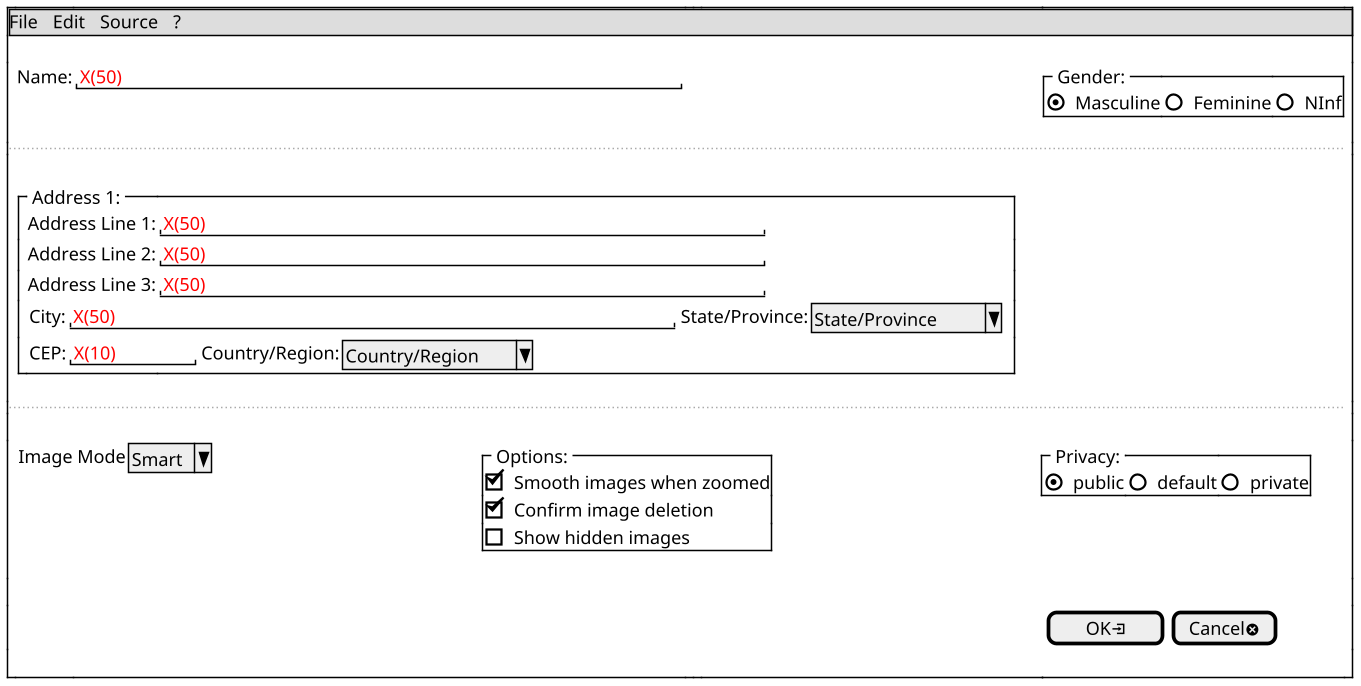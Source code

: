 @startsalt

!$menu = 0
!$addresstype = 3
!$addreslayout = 2

!procedure Menu()
    !if ($menu == 1)
        {* File | Edit | Source | ? 
        File | New | Open File | - | Close | Close All | - | Exit}
    !elseif ($menu == 2)
        {* File | Edit | Source | ?
        Edit | Copy | Paste | - | Delete}
    !elseif ($menu == 3)
        {* File | Edit | Source | ?
        Source | Find ...}
    !elseif ($menu == 4)
        {* File | Edit | Source | ?
        ? | About}
    !else
        {* File | Edit | Source | ?}
    !endif
!endprocedure

!procedure DialogGender() 
    {^" Gender: " |
        (X) Masculine |
        () Feminine |
        () NInf
    }
!endprocedure

!procedure DialogPrivacy()
    {^" Privacy: " |
        (X) public |
        () default |
        () private
    }
!endprocedure

!procedure DialogState()
    {S 
        Acre
        Amapa
        Amazonas
    }
!endprocedure

!procedure DialogCountry()
    {S 
        Brasil
        China
        Estados Unidos
    }
!endprocedure

!procedure DialogOptions()
    {^" Options: "
        [X] Smooth images when zoomed
        [X] Confirm image deletion
        [ ] Show hidden images
    }
!endprocedure

!procedure DialogRead($text,$mask,$value)
    !$mask = $mask + "(" + $value + ")"
    $text|"<color:red>Lpad($mask,$value," ")"
!endprocedure

!procedure DialogDropBox($text,$value)
    $text|^$value^
!endprocedure

!function Lpad($text,$value,$string)
    !local $loop = $value / %strlen($string)
    !while $loop > 0
        !$text = $text + $string
        !$loop = $loop - 1
    !endwhile
    !return %substr($text,0,$value)
!endfunction

!function Rpad($text,$value,$string)
    !local $loop = $value / %strlen($string)
    !while $loop > 0
        !$text = $string + $text
        !$loop = $loop - 1
    !endwhile
    !local $begin = %strlen($text) - $value
    !return %substr($text,$begin,$value)
!endfunction

!procedure Spaces($value)
    <color:white>Lpad("X",$value,"X")
!endprocedure

!procedure DialogAddress1($text)
    {^" $text: " 
        |.|{DialogRead("Address Line 1: ","X",50)|
            |DialogRead("Address Line 2: ","X",50)}
        |.|{DialogRead("Address Line 3: ","X",50)|
            |DialogRead("City: ","X",50)}
        |.|{DialogDropBox("State/Province: ","State/Province")|
            |DialogDropBox("Country/Region: ","Country/Region")|
            |DialogRead("CEP: ","X",10)}
    }
!endprocedure

!procedure DialogAddress2($text)
    {^" $text: " 
        |.|DialogRead("Address Line 1: ","X",50)
        |.|DialogRead("Address Line 2: ","X",50)
        |.|DialogRead("Address Line 3: ","X",50)
        |.|{DialogRead("City: ","X",50)|
            |DialogDropBox("State/Province: ","State/Province")|
            |.}|*
        |.|{DialogRead("CEP: ","X",10)|
            |DialogDropBox("Country/Region: ","Country/Region")|
            |.}|*
    }
!endprocedure

!procedure DialogAddress3($text)
    {^" $text: " 
        |.|DialogRead("Address Line 1: ","X",50)
        |.|DialogRead("Address Line 2: ","X",50)
        |.|DialogRead("Address Line 3: ","X",50)
        |.|DialogRead("City: ","X",50)
        |.|DialogDropBox("State/Province: ","State/Province")
        |.|DialogRead("CEP: ","X",10)
        |.|DialogDropBox("Country/Region: ","Country/Region")
    }
!endprocedure

!procedure DialogAddress($text)
    !if ($addreslayout == 1)
        DialogAddress1($text)
    !elseif ($addreslayout == 2)
        DialogAddress2($text)
    !else
        DialogAddress3($text)
    !endif
!endprocedure

!procedure ListAddress()
    !if ($addresstype == 1)
        |Adresses:|{
            |{SI 
                |.|
                DialogAddress("Address 1")|.
                |.|
                DialogAddress("Address 2")|.}}
    !elseif ($addresstype == 2)
        {
            |.
            |.|DialogAddress("Address 1")|*|*|*|*|*
            |.
            |.|DialogAddress("Address 2")|*|*|*|*|*}
    !else
        {
            |.
            |.|DialogAddress("Address 1")|*|*|*|*|*}
    !endif
!endprocedure

!procedure Rule($value)
    !local $loop = $value
    !local $index = 1
    !while $loop > 0
        !if ($index == 10)
            !$index = 0
        !endif
        !if ($loop == 1)
            |$index
        !else
            |$index|
        !endif
        !$index = $index + 1
        !$loop = $loop - 1
    !endwhile
!endprocedure

scale 1.5

{+
    |Menu()|*|*|*|*|*|*|*|*
    |.
    |.|DialogRead("Name: ","X",50)|
        |.|.|Spaces(32)|
        |DialogGender()|*
    ..|*|*|*|*|*|*|*
    |.|ListAddress()|*|*|*|*|*
    ..|*|*|*|*|*|*|*
    |.
    |.|{DialogDropBox("Image Mode","Smart")|
        |Spaces(25)|
        |DialogOptions()|
        |Spaces(25)|
        |DialogPrivacy()}|*|*|*|*|*|*|.
    |.
    |.|.|.|.|.|.|{[  OK<&account-login>   ]|[Cancel<&circle-x>]}|*|.
    |.
}
@endsalt